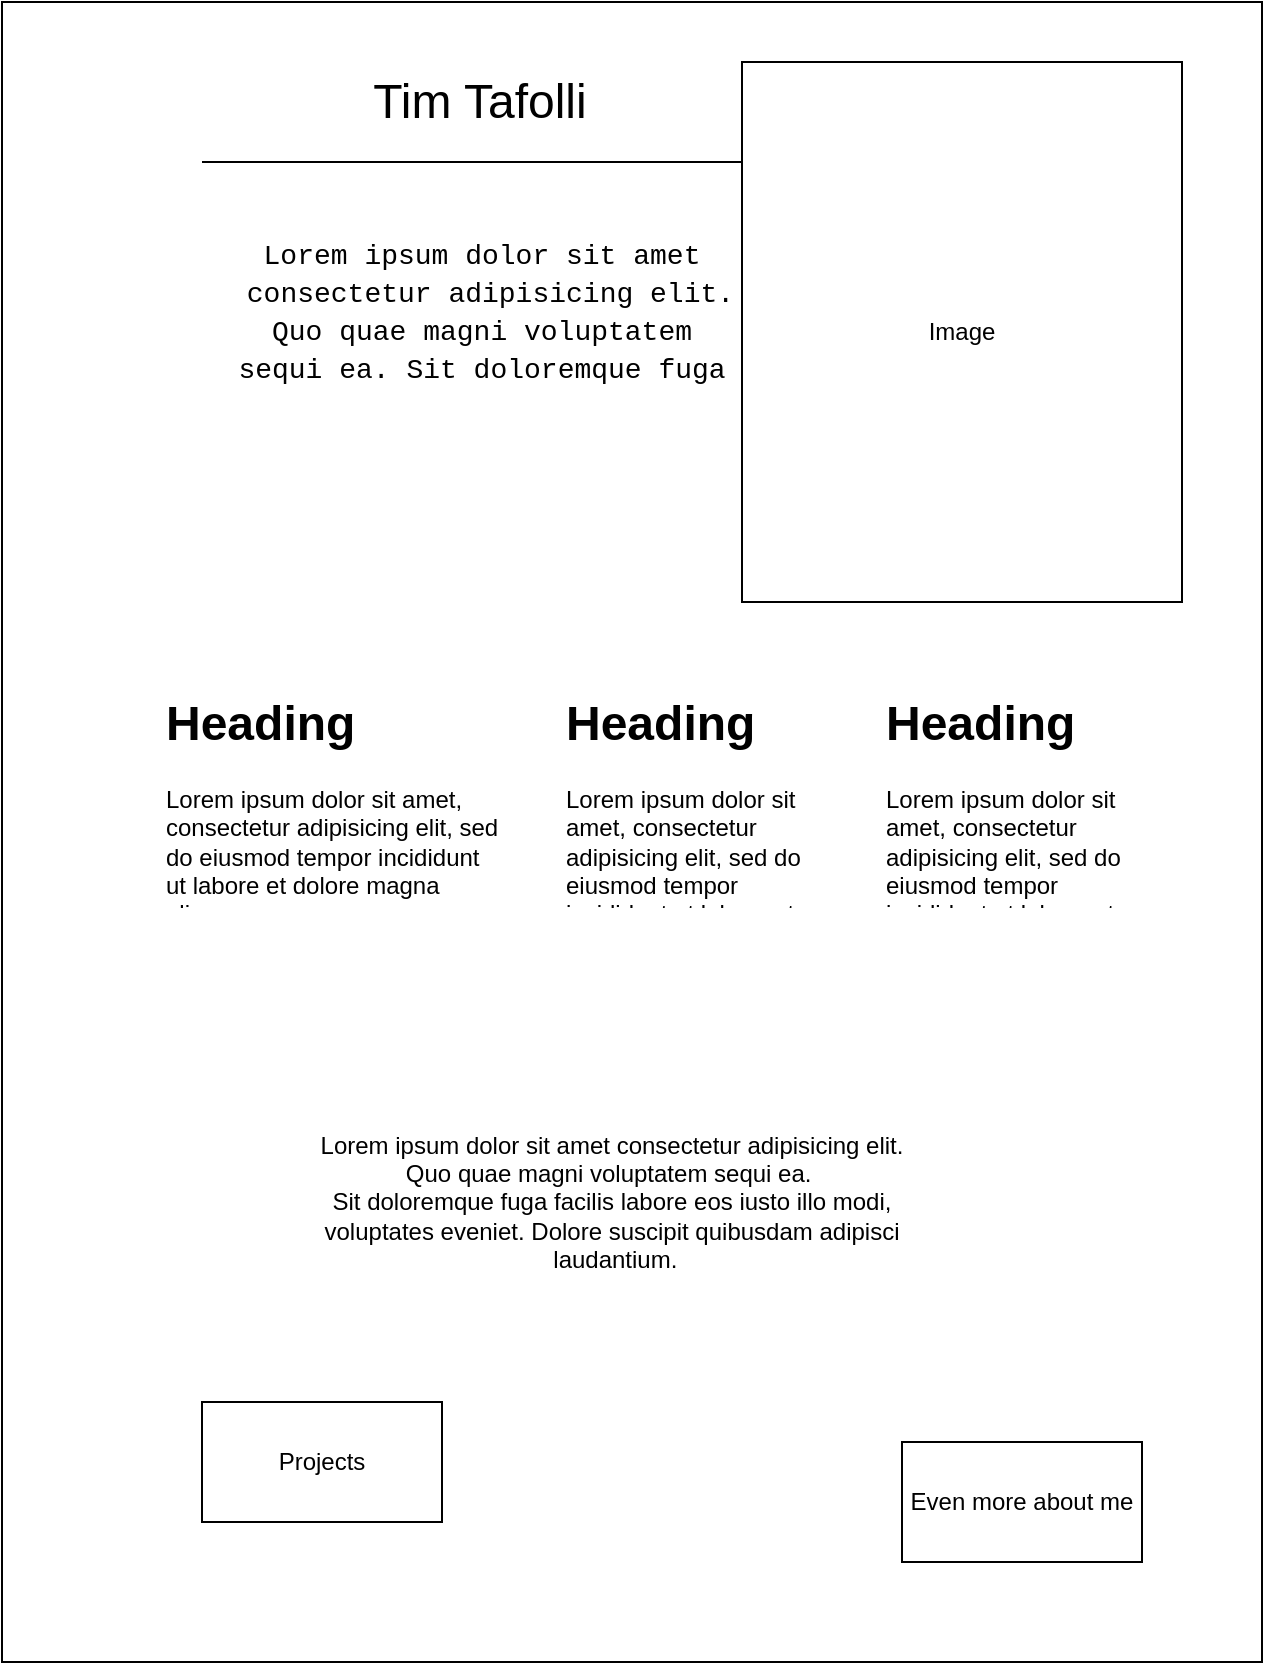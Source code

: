<mxfile version="26.0.16">
  <diagram name="Seite-1" id="7SfxVVlk6jTFHwvgYqv8">
    <mxGraphModel dx="1551" dy="1135" grid="1" gridSize="10" guides="1" tooltips="1" connect="1" arrows="1" fold="1" page="1" pageScale="1" pageWidth="827" pageHeight="1169" math="0" shadow="0">
      <root>
        <mxCell id="0" />
        <mxCell id="1" parent="0" />
        <mxCell id="uCMe4lK2lO2B6l_1Aimr-1" value="" style="rounded=0;whiteSpace=wrap;html=1;fillColor=none;" vertex="1" parent="1">
          <mxGeometry x="90" y="10" width="630" height="830" as="geometry" />
        </mxCell>
        <mxCell id="uCMe4lK2lO2B6l_1Aimr-2" value="Image" style="rounded=0;whiteSpace=wrap;html=1;" vertex="1" parent="1">
          <mxGeometry x="460" y="40" width="220" height="270" as="geometry" />
        </mxCell>
        <mxCell id="uCMe4lK2lO2B6l_1Aimr-3" value="&lt;font style=&quot;font-size: 24px;&quot;&gt;Tim Tafolli&lt;/font&gt;" style="text;html=1;align=center;verticalAlign=middle;whiteSpace=wrap;rounded=0;" vertex="1" parent="1">
          <mxGeometry x="244" y="40" width="170" height="40" as="geometry" />
        </mxCell>
        <mxCell id="uCMe4lK2lO2B6l_1Aimr-5" value="" style="endArrow=none;html=1;rounded=0;" edge="1" parent="1">
          <mxGeometry width="50" height="50" relative="1" as="geometry">
            <mxPoint x="460" y="90" as="sourcePoint" />
            <mxPoint x="190" y="90" as="targetPoint" />
          </mxGeometry>
        </mxCell>
        <mxCell id="uCMe4lK2lO2B6l_1Aimr-6" value="&lt;div style=&quot;font-family: Consolas, &amp;quot;Courier New&amp;quot;, monospace; font-size: 14px; line-height: 19px; white-space: pre;&quot;&gt;&lt;span style=&quot;background-color: light-dark(#ffffff, var(--ge-dark-color, #121212));&quot;&gt;&lt;font style=&quot;color: rgb(0, 0, 0);&quot;&gt;Lorem ipsum dolor sit amet&lt;/font&gt;&lt;/span&gt;&lt;/div&gt;&lt;div style=&quot;font-family: Consolas, &amp;quot;Courier New&amp;quot;, monospace; font-size: 14px; line-height: 19px; white-space: pre; color: rgb(212, 212, 212);&quot;&gt;&lt;span style=&quot;background-color: light-dark(#ffffff, var(--ge-dark-color, #121212));&quot;&gt;&lt;font style=&quot;color: rgb(0, 0, 0);&quot;&gt; consectetur adipisicing elit.&lt;/font&gt;&lt;/span&gt;&lt;/div&gt;&lt;div style=&quot;font-family: Consolas, &amp;quot;Courier New&amp;quot;, monospace; font-size: 14px; line-height: 19px; white-space: pre; color: rgb(212, 212, 212);&quot;&gt;&lt;span style=&quot;background-color: light-dark(#ffffff, var(--ge-dark-color, #121212));&quot;&gt;&lt;font style=&quot;color: rgb(0, 0, 0);&quot;&gt; Quo quae magni voluptatem &lt;/font&gt;&lt;/span&gt;&lt;/div&gt;&lt;div style=&quot;font-family: Consolas, &amp;quot;Courier New&amp;quot;, monospace; font-size: 14px; line-height: 19px; white-space: pre; color: rgb(212, 212, 212);&quot;&gt;&lt;span style=&quot;background-color: light-dark(#ffffff, var(--ge-dark-color, #121212));&quot;&gt;&lt;font style=&quot;color: rgb(0, 0, 0);&quot;&gt;sequi ea. Sit doloremque fuga&lt;/font&gt;&lt;/span&gt;&lt;/div&gt;" style="text;html=1;align=center;verticalAlign=middle;whiteSpace=wrap;rounded=0;" vertex="1" parent="1">
          <mxGeometry x="210" y="120" width="240" height="90" as="geometry" />
        </mxCell>
        <mxCell id="uCMe4lK2lO2B6l_1Aimr-7" value="Projects" style="rounded=0;whiteSpace=wrap;html=1;" vertex="1" parent="1">
          <mxGeometry x="190" y="710" width="120" height="60" as="geometry" />
        </mxCell>
        <mxCell id="uCMe4lK2lO2B6l_1Aimr-8" value="Even more about me" style="rounded=0;whiteSpace=wrap;html=1;" vertex="1" parent="1">
          <mxGeometry x="540" y="730" width="120" height="60" as="geometry" />
        </mxCell>
        <mxCell id="uCMe4lK2lO2B6l_1Aimr-12" value="&lt;h1 style=&quot;margin-top: 0px;&quot;&gt;Heading&lt;/h1&gt;&lt;p&gt;Lorem ipsum dolor sit amet, consectetur adipisicing elit, sed do eiusmod tempor incididunt ut labore et dolore magna aliqua.&lt;/p&gt;" style="text;html=1;whiteSpace=wrap;overflow=hidden;rounded=0;" vertex="1" parent="1">
          <mxGeometry x="170" y="350" width="170" height="110" as="geometry" />
        </mxCell>
        <mxCell id="uCMe4lK2lO2B6l_1Aimr-13" value="&lt;h1 style=&quot;margin-top: 0px;&quot;&gt;Heading&lt;/h1&gt;&lt;p&gt;Lorem ipsum dolor sit amet, consectetur adipisicing elit, sed do eiusmod tempor incididunt ut labore et dolore magna aliqua.&lt;/p&gt;" style="text;html=1;whiteSpace=wrap;overflow=hidden;rounded=0;" vertex="1" parent="1">
          <mxGeometry x="370" y="350" width="140" height="110" as="geometry" />
        </mxCell>
        <mxCell id="uCMe4lK2lO2B6l_1Aimr-14" value="&lt;h1 style=&quot;margin-top: 0px;&quot;&gt;Heading&lt;/h1&gt;&lt;p&gt;Lorem ipsum dolor sit amet, consectetur adipisicing elit, sed do eiusmod tempor incididunt ut labore et dolore magna aliqua.&lt;/p&gt;" style="text;html=1;whiteSpace=wrap;overflow=hidden;rounded=0;" vertex="1" parent="1">
          <mxGeometry x="530" y="350" width="140" height="110" as="geometry" />
        </mxCell>
        <mxCell id="uCMe4lK2lO2B6l_1Aimr-17" value="&lt;div&gt;Lorem ipsum dolor sit amet consectetur adipisicing elit.&lt;/div&gt;&lt;div&gt;Quo quae magni voluptatem sequi ea.&amp;nbsp;&lt;/div&gt;&lt;div&gt;Sit doloremque fuga facilis labore eos iusto illo modi,&lt;/div&gt;&lt;div&gt;voluptates eveniet. Dolore suscipit quibusdam adipisci&lt;/div&gt;&lt;div&gt;&amp;nbsp;laudantium.&lt;/div&gt;" style="text;html=1;align=center;verticalAlign=middle;whiteSpace=wrap;rounded=0;" vertex="1" parent="1">
          <mxGeometry x="200" y="530" width="390" height="160" as="geometry" />
        </mxCell>
      </root>
    </mxGraphModel>
  </diagram>
</mxfile>
